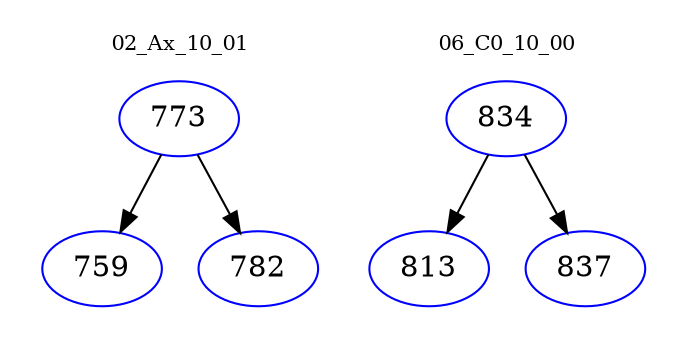 digraph{
subgraph cluster_0 {
color = white
label = "02_Ax_10_01";
fontsize=10;
T0_773 [label="773", color="blue"]
T0_773 -> T0_759 [color="black"]
T0_759 [label="759", color="blue"]
T0_773 -> T0_782 [color="black"]
T0_782 [label="782", color="blue"]
}
subgraph cluster_1 {
color = white
label = "06_C0_10_00";
fontsize=10;
T1_834 [label="834", color="blue"]
T1_834 -> T1_813 [color="black"]
T1_813 [label="813", color="blue"]
T1_834 -> T1_837 [color="black"]
T1_837 [label="837", color="blue"]
}
}
